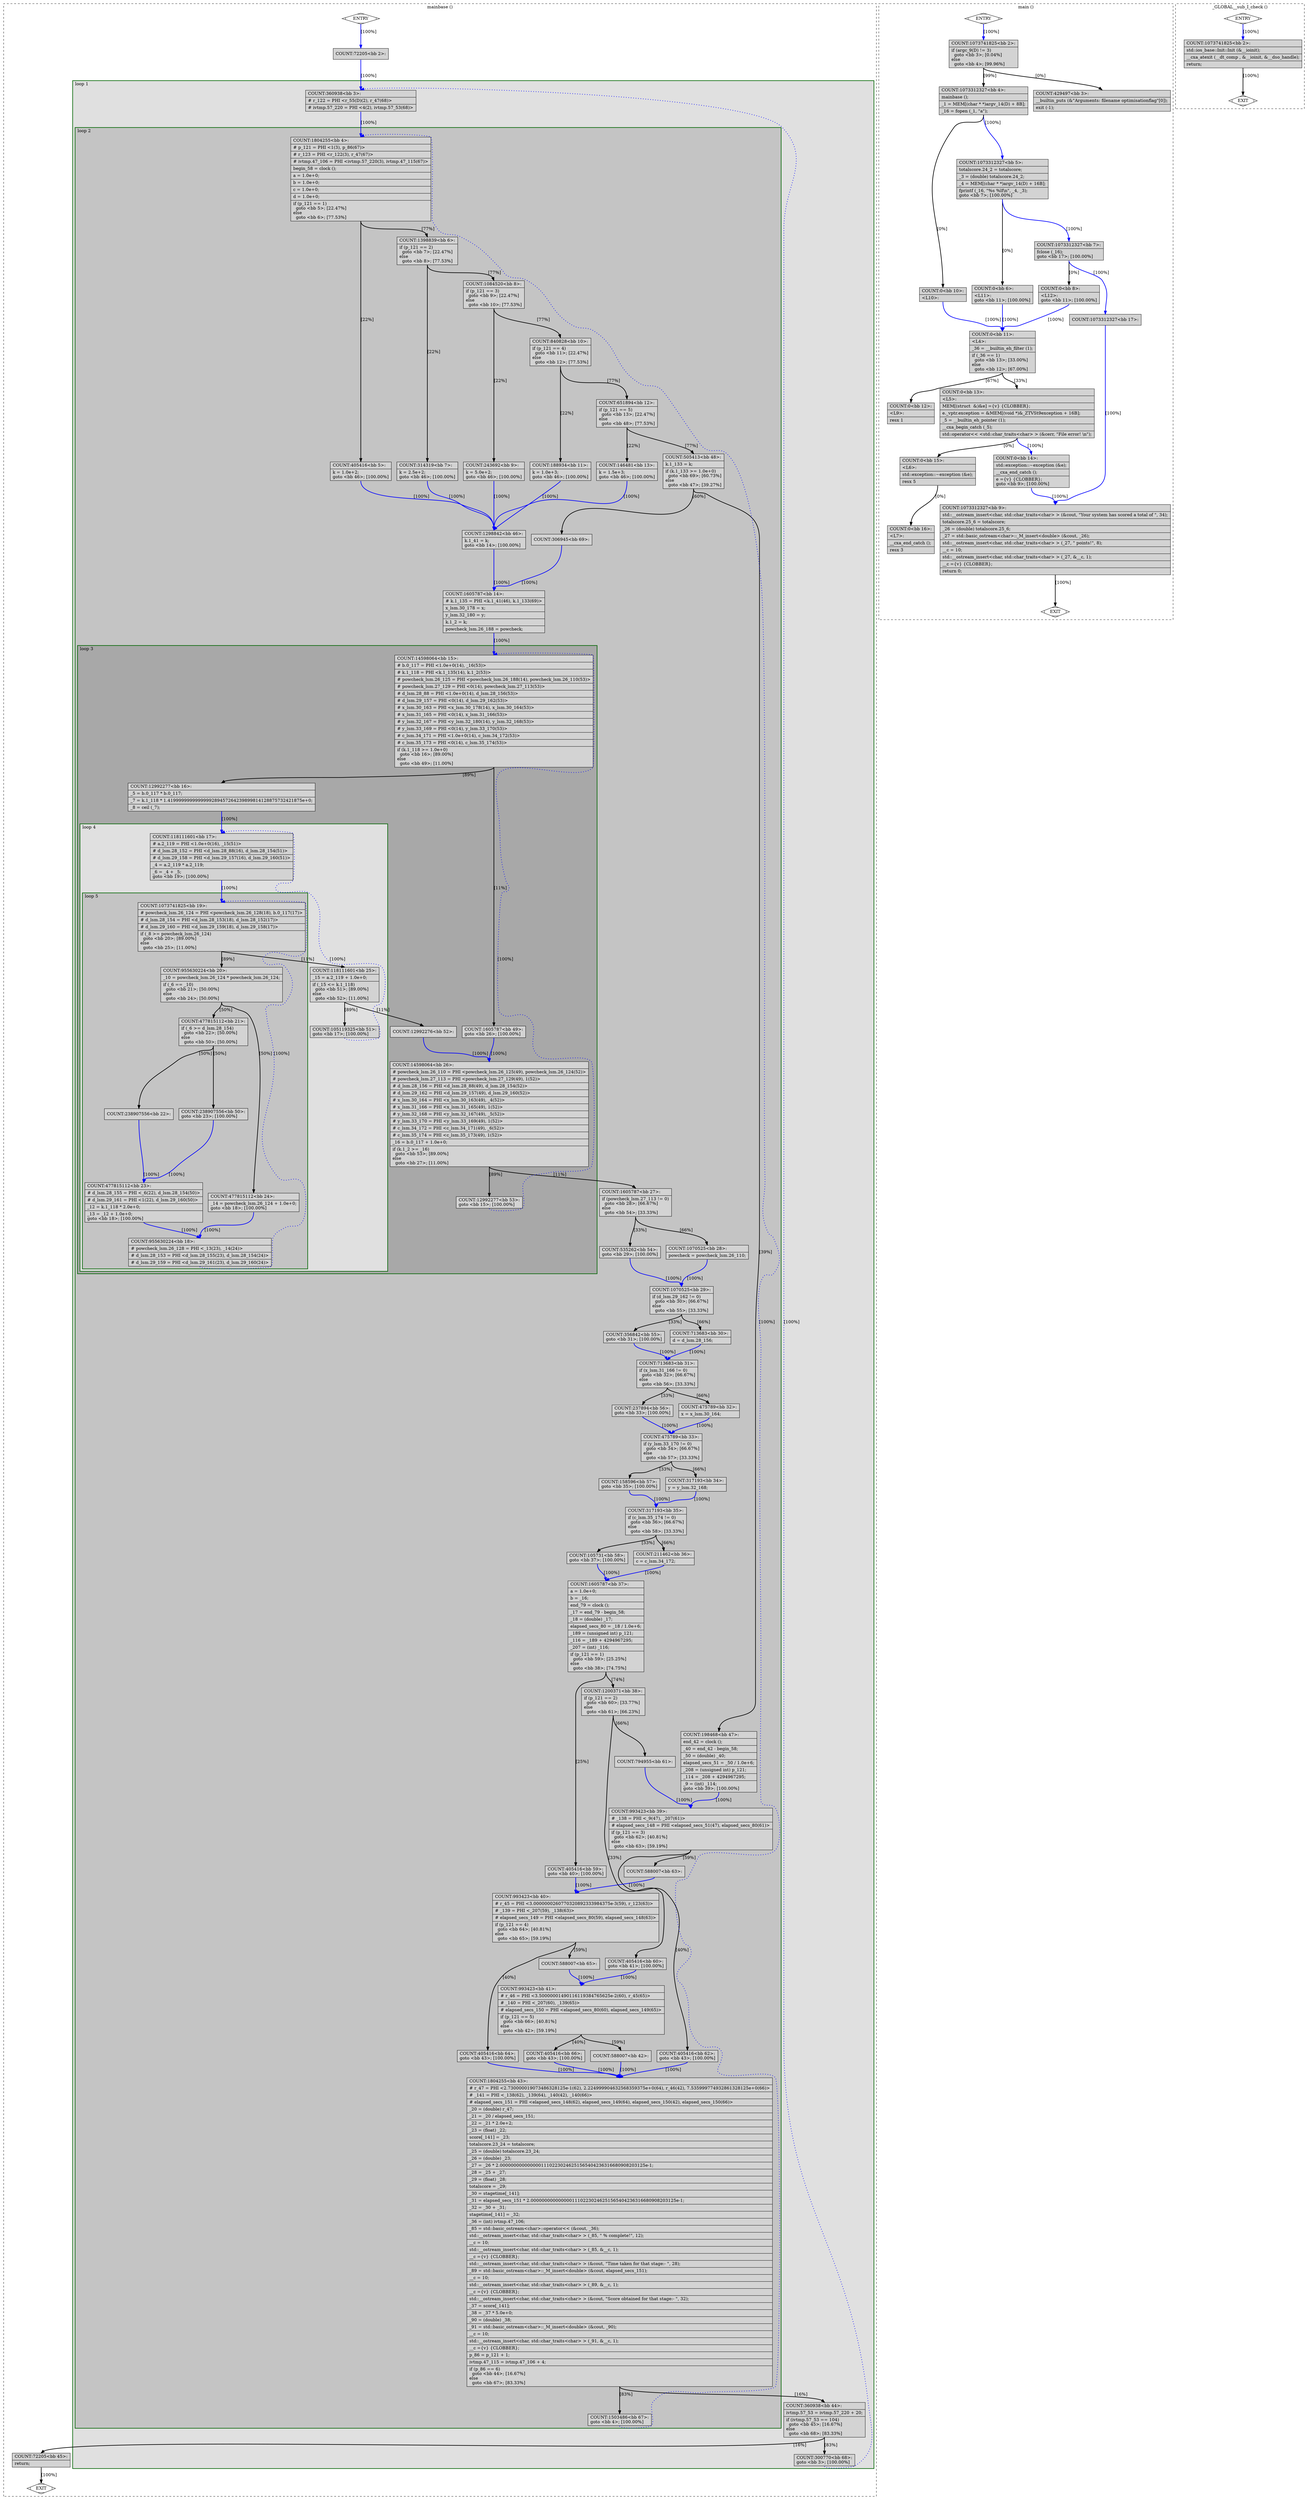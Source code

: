 digraph "benchmark.cpp.196t.crited1" {
overlap=false;
subgraph "cluster_mainbase" {
	style="dashed";
	color="black";
	label="mainbase ()";
	subgraph cluster_1888_1 {
	style="filled";
	color="darkgreen";
	fillcolor="grey88";
	label="loop 1";
	labeljust=l;
	penwidth=2;
	subgraph cluster_1888_2 {
	style="filled";
	color="darkgreen";
	fillcolor="grey77";
	label="loop 2";
	labeljust=l;
	penwidth=2;
	subgraph cluster_1888_3 {
	style="filled";
	color="darkgreen";
	fillcolor="grey66";
	label="loop 3";
	labeljust=l;
	penwidth=2;
	subgraph cluster_1888_4 {
	style="filled";
	color="darkgreen";
	fillcolor="grey88";
	label="loop 4";
	labeljust=l;
	penwidth=2;
	subgraph cluster_1888_5 {
	style="filled";
	color="darkgreen";
	fillcolor="grey77";
	label="loop 5";
	labeljust=l;
	penwidth=2;
	fn_1888_basic_block_19 [shape=record,style=filled,fillcolor=lightgrey,label="{COUNT:1073741825\<bb\ 19\>:\l\
|#\ powcheck_lsm.26_124\ =\ PHI\ \<powcheck_lsm.26_128(18),\ b.0_117(17)\>\l\
|#\ d_lsm.28_154\ =\ PHI\ \<d_lsm.28_153(18),\ d_lsm.28_152(17)\>\l\
|#\ d_lsm.29_160\ =\ PHI\ \<d_lsm.29_159(18),\ d_lsm.29_158(17)\>\l\
|if\ (_8\ \>=\ powcheck_lsm.26_124)\l\
\ \ goto\ \<bb\ 20\>;\ [89.00%]\l\
else\l\
\ \ goto\ \<bb\ 25\>;\ [11.00%]\l\
}"];

	fn_1888_basic_block_20 [shape=record,style=filled,fillcolor=lightgrey,label="{COUNT:955630224\<bb\ 20\>:\l\
|_10\ =\ powcheck_lsm.26_124\ *\ powcheck_lsm.26_124;\l\
|if\ (_6\ ==\ _10)\l\
\ \ goto\ \<bb\ 21\>;\ [50.00%]\l\
else\l\
\ \ goto\ \<bb\ 24\>;\ [50.00%]\l\
}"];

	fn_1888_basic_block_21 [shape=record,style=filled,fillcolor=lightgrey,label="{COUNT:477815112\<bb\ 21\>:\l\
|if\ (_6\ \>=\ d_lsm.28_154)\l\
\ \ goto\ \<bb\ 22\>;\ [50.00%]\l\
else\l\
\ \ goto\ \<bb\ 50\>;\ [50.00%]\l\
}"];

	fn_1888_basic_block_24 [shape=record,style=filled,fillcolor=lightgrey,label="{COUNT:477815112\<bb\ 24\>:\l\
|_14\ =\ powcheck_lsm.26_124\ +\ 1.0e+0;\l\
goto\ \<bb\ 18\>;\ [100.00%]\l\
}"];

	fn_1888_basic_block_22 [shape=record,style=filled,fillcolor=lightgrey,label="{COUNT:238907556\<bb\ 22\>:\l\
}"];

	fn_1888_basic_block_50 [shape=record,style=filled,fillcolor=lightgrey,label="{COUNT:238907556\<bb\ 50\>:\l\
goto\ \<bb\ 23\>;\ [100.00%]\l\
}"];

	fn_1888_basic_block_18 [shape=record,style=filled,fillcolor=lightgrey,label="{COUNT:955630224\<bb\ 18\>:\l\
|#\ powcheck_lsm.26_128\ =\ PHI\ \<_13(23),\ _14(24)\>\l\
|#\ d_lsm.28_153\ =\ PHI\ \<d_lsm.28_155(23),\ d_lsm.28_154(24)\>\l\
|#\ d_lsm.29_159\ =\ PHI\ \<d_lsm.29_161(23),\ d_lsm.29_160(24)\>\l\
}"];

	fn_1888_basic_block_23 [shape=record,style=filled,fillcolor=lightgrey,label="{COUNT:477815112\<bb\ 23\>:\l\
|#\ d_lsm.28_155\ =\ PHI\ \<_6(22),\ d_lsm.28_154(50)\>\l\
|#\ d_lsm.29_161\ =\ PHI\ \<1(22),\ d_lsm.29_160(50)\>\l\
|_12\ =\ k.1_118\ *\ 2.0e+0;\l\
|_13\ =\ _12\ +\ 1.0e+0;\l\
goto\ \<bb\ 18\>;\ [100.00%]\l\
}"];

	}
	fn_1888_basic_block_17 [shape=record,style=filled,fillcolor=lightgrey,label="{COUNT:118111601\<bb\ 17\>:\l\
|#\ a.2_119\ =\ PHI\ \<1.0e+0(16),\ _15(51)\>\l\
|#\ d_lsm.28_152\ =\ PHI\ \<d_lsm.28_88(16),\ d_lsm.28_154(51)\>\l\
|#\ d_lsm.29_158\ =\ PHI\ \<d_lsm.29_157(16),\ d_lsm.29_160(51)\>\l\
|_4\ =\ a.2_119\ *\ a.2_119;\l\
|_6\ =\ _4\ +\ _5;\l\
goto\ \<bb\ 19\>;\ [100.00%]\l\
}"];

	fn_1888_basic_block_25 [shape=record,style=filled,fillcolor=lightgrey,label="{COUNT:118111601\<bb\ 25\>:\l\
|_15\ =\ a.2_119\ +\ 1.0e+0;\l\
|if\ (_15\ \<=\ k.1_118)\l\
\ \ goto\ \<bb\ 51\>;\ [89.00%]\l\
else\l\
\ \ goto\ \<bb\ 52\>;\ [11.00%]\l\
}"];

	fn_1888_basic_block_51 [shape=record,style=filled,fillcolor=lightgrey,label="{COUNT:105119325\<bb\ 51\>:\l\
goto\ \<bb\ 17\>;\ [100.00%]\l\
}"];

	}
	fn_1888_basic_block_15 [shape=record,style=filled,fillcolor=lightgrey,label="{COUNT:14598064\<bb\ 15\>:\l\
|#\ b.0_117\ =\ PHI\ \<1.0e+0(14),\ _16(53)\>\l\
|#\ k.1_118\ =\ PHI\ \<k.1_135(14),\ k.1_2(53)\>\l\
|#\ powcheck_lsm.26_125\ =\ PHI\ \<powcheck_lsm.26_188(14),\ powcheck_lsm.26_110(53)\>\l\
|#\ powcheck_lsm.27_129\ =\ PHI\ \<0(14),\ powcheck_lsm.27_113(53)\>\l\
|#\ d_lsm.28_88\ =\ PHI\ \<1.0e+0(14),\ d_lsm.28_156(53)\>\l\
|#\ d_lsm.29_157\ =\ PHI\ \<0(14),\ d_lsm.29_162(53)\>\l\
|#\ x_lsm.30_163\ =\ PHI\ \<x_lsm.30_178(14),\ x_lsm.30_164(53)\>\l\
|#\ x_lsm.31_165\ =\ PHI\ \<0(14),\ x_lsm.31_166(53)\>\l\
|#\ y_lsm.32_167\ =\ PHI\ \<y_lsm.32_180(14),\ y_lsm.32_168(53)\>\l\
|#\ y_lsm.33_169\ =\ PHI\ \<0(14),\ y_lsm.33_170(53)\>\l\
|#\ c_lsm.34_171\ =\ PHI\ \<1.0e+0(14),\ c_lsm.34_172(53)\>\l\
|#\ c_lsm.35_173\ =\ PHI\ \<0(14),\ c_lsm.35_174(53)\>\l\
|if\ (k.1_118\ \>=\ 1.0e+0)\l\
\ \ goto\ \<bb\ 16\>;\ [89.00%]\l\
else\l\
\ \ goto\ \<bb\ 49\>;\ [11.00%]\l\
}"];

	fn_1888_basic_block_16 [shape=record,style=filled,fillcolor=lightgrey,label="{COUNT:12992277\<bb\ 16\>:\l\
|_5\ =\ b.0_117\ *\ b.0_117;\l\
|_7\ =\ k.1_118\ *\ 1.4199999999999999289457264239899814128875732421875e+0;\l\
|_8\ =\ ceil\ (_7);\l\
}"];

	fn_1888_basic_block_49 [shape=record,style=filled,fillcolor=lightgrey,label="{COUNT:1605787\<bb\ 49\>:\l\
goto\ \<bb\ 26\>;\ [100.00%]\l\
}"];

	fn_1888_basic_block_26 [shape=record,style=filled,fillcolor=lightgrey,label="{COUNT:14598064\<bb\ 26\>:\l\
|#\ powcheck_lsm.26_110\ =\ PHI\ \<powcheck_lsm.26_125(49),\ powcheck_lsm.26_124(52)\>\l\
|#\ powcheck_lsm.27_113\ =\ PHI\ \<powcheck_lsm.27_129(49),\ 1(52)\>\l\
|#\ d_lsm.28_156\ =\ PHI\ \<d_lsm.28_88(49),\ d_lsm.28_154(52)\>\l\
|#\ d_lsm.29_162\ =\ PHI\ \<d_lsm.29_157(49),\ d_lsm.29_160(52)\>\l\
|#\ x_lsm.30_164\ =\ PHI\ \<x_lsm.30_163(49),\ _4(52)\>\l\
|#\ x_lsm.31_166\ =\ PHI\ \<x_lsm.31_165(49),\ 1(52)\>\l\
|#\ y_lsm.32_168\ =\ PHI\ \<y_lsm.32_167(49),\ _5(52)\>\l\
|#\ y_lsm.33_170\ =\ PHI\ \<y_lsm.33_169(49),\ 1(52)\>\l\
|#\ c_lsm.34_172\ =\ PHI\ \<c_lsm.34_171(49),\ _6(52)\>\l\
|#\ c_lsm.35_174\ =\ PHI\ \<c_lsm.35_173(49),\ 1(52)\>\l\
|_16\ =\ b.0_117\ +\ 1.0e+0;\l\
|if\ (k.1_2\ \>=\ _16)\l\
\ \ goto\ \<bb\ 53\>;\ [89.00%]\l\
else\l\
\ \ goto\ \<bb\ 27\>;\ [11.00%]\l\
}"];

	fn_1888_basic_block_53 [shape=record,style=filled,fillcolor=lightgrey,label="{COUNT:12992277\<bb\ 53\>:\l\
goto\ \<bb\ 15\>;\ [100.00%]\l\
}"];

	fn_1888_basic_block_52 [shape=record,style=filled,fillcolor=lightgrey,label="{COUNT:12992276\<bb\ 52\>:\l\
}"];

	}
	fn_1888_basic_block_4 [shape=record,style=filled,fillcolor=lightgrey,label="{COUNT:1804255\<bb\ 4\>:\l\
|#\ p_121\ =\ PHI\ \<1(3),\ p_86(67)\>\l\
|#\ r_123\ =\ PHI\ \<r_122(3),\ r_47(67)\>\l\
|#\ ivtmp.47_106\ =\ PHI\ \<ivtmp.57_220(3),\ ivtmp.47_115(67)\>\l\
|begin_58\ =\ clock\ ();\l\
|a\ =\ 1.0e+0;\l\
|b\ =\ 1.0e+0;\l\
|c\ =\ 1.0e+0;\l\
|d\ =\ 1.0e+0;\l\
|if\ (p_121\ ==\ 1)\l\
\ \ goto\ \<bb\ 5\>;\ [22.47%]\l\
else\l\
\ \ goto\ \<bb\ 6\>;\ [77.53%]\l\
}"];

	fn_1888_basic_block_5 [shape=record,style=filled,fillcolor=lightgrey,label="{COUNT:405416\<bb\ 5\>:\l\
|k\ =\ 1.0e+2;\l\
goto\ \<bb\ 46\>;\ [100.00%]\l\
}"];

	fn_1888_basic_block_6 [shape=record,style=filled,fillcolor=lightgrey,label="{COUNT:1398839\<bb\ 6\>:\l\
|if\ (p_121\ ==\ 2)\l\
\ \ goto\ \<bb\ 7\>;\ [22.47%]\l\
else\l\
\ \ goto\ \<bb\ 8\>;\ [77.53%]\l\
}"];

	fn_1888_basic_block_46 [shape=record,style=filled,fillcolor=lightgrey,label="{COUNT:1298842\<bb\ 46\>:\l\
|k.1_41\ =\ k;\l\
goto\ \<bb\ 14\>;\ [100.00%]\l\
}"];

	fn_1888_basic_block_7 [shape=record,style=filled,fillcolor=lightgrey,label="{COUNT:314319\<bb\ 7\>:\l\
|k\ =\ 2.5e+2;\l\
goto\ \<bb\ 46\>;\ [100.00%]\l\
}"];

	fn_1888_basic_block_8 [shape=record,style=filled,fillcolor=lightgrey,label="{COUNT:1084520\<bb\ 8\>:\l\
|if\ (p_121\ ==\ 3)\l\
\ \ goto\ \<bb\ 9\>;\ [22.47%]\l\
else\l\
\ \ goto\ \<bb\ 10\>;\ [77.53%]\l\
}"];

	fn_1888_basic_block_14 [shape=record,style=filled,fillcolor=lightgrey,label="{COUNT:1605787\<bb\ 14\>:\l\
|#\ k.1_135\ =\ PHI\ \<k.1_41(46),\ k.1_133(69)\>\l\
|x_lsm.30_178\ =\ x;\l\
|y_lsm.32_180\ =\ y;\l\
|k.1_2\ =\ k;\l\
|powcheck_lsm.26_188\ =\ powcheck;\l\
}"];

	fn_1888_basic_block_9 [shape=record,style=filled,fillcolor=lightgrey,label="{COUNT:243692\<bb\ 9\>:\l\
|k\ =\ 5.0e+2;\l\
goto\ \<bb\ 46\>;\ [100.00%]\l\
}"];

	fn_1888_basic_block_10 [shape=record,style=filled,fillcolor=lightgrey,label="{COUNT:840828\<bb\ 10\>:\l\
|if\ (p_121\ ==\ 4)\l\
\ \ goto\ \<bb\ 11\>;\ [22.47%]\l\
else\l\
\ \ goto\ \<bb\ 12\>;\ [77.53%]\l\
}"];

	fn_1888_basic_block_11 [shape=record,style=filled,fillcolor=lightgrey,label="{COUNT:188934\<bb\ 11\>:\l\
|k\ =\ 1.0e+3;\l\
goto\ \<bb\ 46\>;\ [100.00%]\l\
}"];

	fn_1888_basic_block_12 [shape=record,style=filled,fillcolor=lightgrey,label="{COUNT:651894\<bb\ 12\>:\l\
|if\ (p_121\ ==\ 5)\l\
\ \ goto\ \<bb\ 13\>;\ [22.47%]\l\
else\l\
\ \ goto\ \<bb\ 48\>;\ [77.53%]\l\
}"];

	fn_1888_basic_block_13 [shape=record,style=filled,fillcolor=lightgrey,label="{COUNT:146481\<bb\ 13\>:\l\
|k\ =\ 1.5e+3;\l\
goto\ \<bb\ 46\>;\ [100.00%]\l\
}"];

	fn_1888_basic_block_48 [shape=record,style=filled,fillcolor=lightgrey,label="{COUNT:505413\<bb\ 48\>:\l\
|k.1_133\ =\ k;\l\
|if\ (k.1_133\ \>=\ 1.0e+0)\l\
\ \ goto\ \<bb\ 69\>;\ [60.73%]\l\
else\l\
\ \ goto\ \<bb\ 47\>;\ [39.27%]\l\
}"];

	fn_1888_basic_block_69 [shape=record,style=filled,fillcolor=lightgrey,label="{COUNT:306945\<bb\ 69\>:\l\
}"];

	fn_1888_basic_block_47 [shape=record,style=filled,fillcolor=lightgrey,label="{COUNT:198468\<bb\ 47\>:\l\
|end_42\ =\ clock\ ();\l\
|_40\ =\ end_42\ -\ begin_58;\l\
|_50\ =\ (double)\ _40;\l\
|elapsed_secs_51\ =\ _50\ /\ 1.0e+6;\l\
|_208\ =\ (unsigned\ int)\ p_121;\l\
|_114\ =\ _208\ +\ 4294967295;\l\
|_9\ =\ (int)\ _114;\l\
goto\ \<bb\ 39\>;\ [100.00%]\l\
}"];

	fn_1888_basic_block_27 [shape=record,style=filled,fillcolor=lightgrey,label="{COUNT:1605787\<bb\ 27\>:\l\
|if\ (powcheck_lsm.27_113\ !=\ 0)\l\
\ \ goto\ \<bb\ 28\>;\ [66.67%]\l\
else\l\
\ \ goto\ \<bb\ 54\>;\ [33.33%]\l\
}"];

	fn_1888_basic_block_39 [shape=record,style=filled,fillcolor=lightgrey,label="{COUNT:993423\<bb\ 39\>:\l\
|#\ _138\ =\ PHI\ \<_9(47),\ _207(61)\>\l\
|#\ elapsed_secs_148\ =\ PHI\ \<elapsed_secs_51(47),\ elapsed_secs_80(61)\>\l\
|if\ (p_121\ ==\ 3)\l\
\ \ goto\ \<bb\ 62\>;\ [40.81%]\l\
else\l\
\ \ goto\ \<bb\ 63\>;\ [59.19%]\l\
}"];

	fn_1888_basic_block_54 [shape=record,style=filled,fillcolor=lightgrey,label="{COUNT:535262\<bb\ 54\>:\l\
goto\ \<bb\ 29\>;\ [100.00%]\l\
}"];

	fn_1888_basic_block_28 [shape=record,style=filled,fillcolor=lightgrey,label="{COUNT:1070525\<bb\ 28\>:\l\
|powcheck\ =\ powcheck_lsm.26_110;\l\
}"];

	fn_1888_basic_block_62 [shape=record,style=filled,fillcolor=lightgrey,label="{COUNT:405416\<bb\ 62\>:\l\
goto\ \<bb\ 43\>;\ [100.00%]\l\
}"];

	fn_1888_basic_block_63 [shape=record,style=filled,fillcolor=lightgrey,label="{COUNT:588007\<bb\ 63\>:\l\
}"];

	fn_1888_basic_block_29 [shape=record,style=filled,fillcolor=lightgrey,label="{COUNT:1070525\<bb\ 29\>:\l\
|if\ (d_lsm.29_162\ !=\ 0)\l\
\ \ goto\ \<bb\ 30\>;\ [66.67%]\l\
else\l\
\ \ goto\ \<bb\ 55\>;\ [33.33%]\l\
}"];

	fn_1888_basic_block_43 [shape=record,style=filled,fillcolor=lightgrey,label="{COUNT:1804255\<bb\ 43\>:\l\
|#\ r_47\ =\ PHI\ \<2.730000019073486328125e-1(62),\ 2.224999904632568359375e+0(64),\ r_46(42),\ 7.535999774932861328125e+0(66)\>\l\
|#\ _141\ =\ PHI\ \<_138(62),\ _139(64),\ _140(42),\ _140(66)\>\l\
|#\ elapsed_secs_151\ =\ PHI\ \<elapsed_secs_148(62),\ elapsed_secs_149(64),\ elapsed_secs_150(42),\ elapsed_secs_150(66)\>\l\
|_20\ =\ (double)\ r_47;\l\
|_21\ =\ _20\ /\ elapsed_secs_151;\l\
|_22\ =\ _21\ *\ 2.0e+2;\l\
|_23\ =\ (float)\ _22;\l\
|score[_141]\ =\ _23;\l\
|totalscore.23_24\ =\ totalscore;\l\
|_25\ =\ (double)\ totalscore.23_24;\l\
|_26\ =\ (double)\ _23;\l\
|_27\ =\ _26\ *\ 2.00000000000000011102230246251565404236316680908203125e-1;\l\
|_28\ =\ _25\ +\ _27;\l\
|_29\ =\ (float)\ _28;\l\
|totalscore\ =\ _29;\l\
|_30\ =\ stagetime[_141];\l\
|_31\ =\ elapsed_secs_151\ *\ 2.00000000000000011102230246251565404236316680908203125e-1;\l\
|_32\ =\ _30\ +\ _31;\l\
|stagetime[_141]\ =\ _32;\l\
|_36\ =\ (int)\ ivtmp.47_106;\l\
|_85\ =\ std::basic_ostream\<char\>::operator\<\<\ (&cout,\ _36);\l\
|std::__ostream_insert\<char,\ std::char_traits\<char\>\ \>\ (_85,\ \"\ %\ complete!\",\ 12);\l\
|__c\ =\ 10;\l\
|std::__ostream_insert\<char,\ std::char_traits\<char\>\ \>\ (_85,\ &__c,\ 1);\l\
|__c\ =\{v\}\ \{CLOBBER\};\l\
|std::__ostream_insert\<char,\ std::char_traits\<char\>\ \>\ (&cout,\ \"Time\ taken\ for\ that\ stage:-\ \",\ 28);\l\
|_89\ =\ std::basic_ostream\<char\>::_M_insert\<double\>\ (&cout,\ elapsed_secs_151);\l\
|__c\ =\ 10;\l\
|std::__ostream_insert\<char,\ std::char_traits\<char\>\ \>\ (_89,\ &__c,\ 1);\l\
|__c\ =\{v\}\ \{CLOBBER\};\l\
|std::__ostream_insert\<char,\ std::char_traits\<char\>\ \>\ (&cout,\ \"Score\ obtained\ for\ that\ stage:-\ \",\ 32);\l\
|_37\ =\ score[_141];\l\
|_38\ =\ _37\ *\ 5.0e+0;\l\
|_90\ =\ (double)\ _38;\l\
|_91\ =\ std::basic_ostream\<char\>::_M_insert\<double\>\ (&cout,\ _90);\l\
|__c\ =\ 10;\l\
|std::__ostream_insert\<char,\ std::char_traits\<char\>\ \>\ (_91,\ &__c,\ 1);\l\
|__c\ =\{v\}\ \{CLOBBER\};\l\
|p_86\ =\ p_121\ +\ 1;\l\
|ivtmp.47_115\ =\ ivtmp.47_106\ +\ 4;\l\
|if\ (p_86\ ==\ 6)\l\
\ \ goto\ \<bb\ 44\>;\ [16.67%]\l\
else\l\
\ \ goto\ \<bb\ 67\>;\ [83.33%]\l\
}"];

	fn_1888_basic_block_40 [shape=record,style=filled,fillcolor=lightgrey,label="{COUNT:993423\<bb\ 40\>:\l\
|#\ r_45\ =\ PHI\ \<3.0000000260770320892333984375e-3(59),\ r_123(63)\>\l\
|#\ _139\ =\ PHI\ \<_207(59),\ _138(63)\>\l\
|#\ elapsed_secs_149\ =\ PHI\ \<elapsed_secs_80(59),\ elapsed_secs_148(63)\>\l\
|if\ (p_121\ ==\ 4)\l\
\ \ goto\ \<bb\ 64\>;\ [40.81%]\l\
else\l\
\ \ goto\ \<bb\ 65\>;\ [59.19%]\l\
}"];

	fn_1888_basic_block_55 [shape=record,style=filled,fillcolor=lightgrey,label="{COUNT:356842\<bb\ 55\>:\l\
goto\ \<bb\ 31\>;\ [100.00%]\l\
}"];

	fn_1888_basic_block_30 [shape=record,style=filled,fillcolor=lightgrey,label="{COUNT:713683\<bb\ 30\>:\l\
|d\ =\ d_lsm.28_156;\l\
}"];

	fn_1888_basic_block_67 [shape=record,style=filled,fillcolor=lightgrey,label="{COUNT:1503486\<bb\ 67\>:\l\
goto\ \<bb\ 4\>;\ [100.00%]\l\
}"];

	fn_1888_basic_block_64 [shape=record,style=filled,fillcolor=lightgrey,label="{COUNT:405416\<bb\ 64\>:\l\
goto\ \<bb\ 43\>;\ [100.00%]\l\
}"];

	fn_1888_basic_block_65 [shape=record,style=filled,fillcolor=lightgrey,label="{COUNT:588007\<bb\ 65\>:\l\
}"];

	fn_1888_basic_block_31 [shape=record,style=filled,fillcolor=lightgrey,label="{COUNT:713683\<bb\ 31\>:\l\
|if\ (x_lsm.31_166\ !=\ 0)\l\
\ \ goto\ \<bb\ 32\>;\ [66.67%]\l\
else\l\
\ \ goto\ \<bb\ 56\>;\ [33.33%]\l\
}"];

	fn_1888_basic_block_41 [shape=record,style=filled,fillcolor=lightgrey,label="{COUNT:993423\<bb\ 41\>:\l\
|#\ r_46\ =\ PHI\ \<3.50000001490116119384765625e-2(60),\ r_45(65)\>\l\
|#\ _140\ =\ PHI\ \<_207(60),\ _139(65)\>\l\
|#\ elapsed_secs_150\ =\ PHI\ \<elapsed_secs_80(60),\ elapsed_secs_149(65)\>\l\
|if\ (p_121\ ==\ 5)\l\
\ \ goto\ \<bb\ 66\>;\ [40.81%]\l\
else\l\
\ \ goto\ \<bb\ 42\>;\ [59.19%]\l\
}"];

	fn_1888_basic_block_56 [shape=record,style=filled,fillcolor=lightgrey,label="{COUNT:237894\<bb\ 56\>:\l\
goto\ \<bb\ 33\>;\ [100.00%]\l\
}"];

	fn_1888_basic_block_32 [shape=record,style=filled,fillcolor=lightgrey,label="{COUNT:475789\<bb\ 32\>:\l\
|x\ =\ x_lsm.30_164;\l\
}"];

	fn_1888_basic_block_66 [shape=record,style=filled,fillcolor=lightgrey,label="{COUNT:405416\<bb\ 66\>:\l\
goto\ \<bb\ 43\>;\ [100.00%]\l\
}"];

	fn_1888_basic_block_42 [shape=record,style=filled,fillcolor=lightgrey,label="{COUNT:588007\<bb\ 42\>:\l\
}"];

	fn_1888_basic_block_33 [shape=record,style=filled,fillcolor=lightgrey,label="{COUNT:475789\<bb\ 33\>:\l\
|if\ (y_lsm.33_170\ !=\ 0)\l\
\ \ goto\ \<bb\ 34\>;\ [66.67%]\l\
else\l\
\ \ goto\ \<bb\ 57\>;\ [33.33%]\l\
}"];

	fn_1888_basic_block_57 [shape=record,style=filled,fillcolor=lightgrey,label="{COUNT:158596\<bb\ 57\>:\l\
goto\ \<bb\ 35\>;\ [100.00%]\l\
}"];

	fn_1888_basic_block_34 [shape=record,style=filled,fillcolor=lightgrey,label="{COUNT:317193\<bb\ 34\>:\l\
|y\ =\ y_lsm.32_168;\l\
}"];

	fn_1888_basic_block_35 [shape=record,style=filled,fillcolor=lightgrey,label="{COUNT:317193\<bb\ 35\>:\l\
|if\ (c_lsm.35_174\ !=\ 0)\l\
\ \ goto\ \<bb\ 36\>;\ [66.67%]\l\
else\l\
\ \ goto\ \<bb\ 58\>;\ [33.33%]\l\
}"];

	fn_1888_basic_block_58 [shape=record,style=filled,fillcolor=lightgrey,label="{COUNT:105731\<bb\ 58\>:\l\
goto\ \<bb\ 37\>;\ [100.00%]\l\
}"];

	fn_1888_basic_block_36 [shape=record,style=filled,fillcolor=lightgrey,label="{COUNT:211462\<bb\ 36\>:\l\
|c\ =\ c_lsm.34_172;\l\
}"];

	fn_1888_basic_block_37 [shape=record,style=filled,fillcolor=lightgrey,label="{COUNT:1605787\<bb\ 37\>:\l\
|a\ =\ 1.0e+0;\l\
|b\ =\ _16;\l\
|end_79\ =\ clock\ ();\l\
|_17\ =\ end_79\ -\ begin_58;\l\
|_18\ =\ (double)\ _17;\l\
|elapsed_secs_80\ =\ _18\ /\ 1.0e+6;\l\
|_189\ =\ (unsigned\ int)\ p_121;\l\
|_116\ =\ _189\ +\ 4294967295;\l\
|_207\ =\ (int)\ _116;\l\
|if\ (p_121\ ==\ 1)\l\
\ \ goto\ \<bb\ 59\>;\ [25.25%]\l\
else\l\
\ \ goto\ \<bb\ 38\>;\ [74.75%]\l\
}"];

	fn_1888_basic_block_59 [shape=record,style=filled,fillcolor=lightgrey,label="{COUNT:405416\<bb\ 59\>:\l\
goto\ \<bb\ 40\>;\ [100.00%]\l\
}"];

	fn_1888_basic_block_38 [shape=record,style=filled,fillcolor=lightgrey,label="{COUNT:1200371\<bb\ 38\>:\l\
|if\ (p_121\ ==\ 2)\l\
\ \ goto\ \<bb\ 60\>;\ [33.77%]\l\
else\l\
\ \ goto\ \<bb\ 61\>;\ [66.23%]\l\
}"];

	fn_1888_basic_block_60 [shape=record,style=filled,fillcolor=lightgrey,label="{COUNT:405416\<bb\ 60\>:\l\
goto\ \<bb\ 41\>;\ [100.00%]\l\
}"];

	fn_1888_basic_block_61 [shape=record,style=filled,fillcolor=lightgrey,label="{COUNT:794955\<bb\ 61\>:\l\
}"];

	}
	fn_1888_basic_block_3 [shape=record,style=filled,fillcolor=lightgrey,label="{COUNT:360938\<bb\ 3\>:\l\
|#\ r_122\ =\ PHI\ \<r_55(D)(2),\ r_47(68)\>\l\
|#\ ivtmp.57_220\ =\ PHI\ \<4(2),\ ivtmp.57_53(68)\>\l\
}"];

	fn_1888_basic_block_44 [shape=record,style=filled,fillcolor=lightgrey,label="{COUNT:360938\<bb\ 44\>:\l\
|ivtmp.57_53\ =\ ivtmp.57_220\ +\ 20;\l\
|if\ (ivtmp.57_53\ ==\ 104)\l\
\ \ goto\ \<bb\ 45\>;\ [16.67%]\l\
else\l\
\ \ goto\ \<bb\ 68\>;\ [83.33%]\l\
}"];

	fn_1888_basic_block_68 [shape=record,style=filled,fillcolor=lightgrey,label="{COUNT:300770\<bb\ 68\>:\l\
goto\ \<bb\ 3\>;\ [100.00%]\l\
}"];

	}
	fn_1888_basic_block_0 [shape=Mdiamond,style=filled,fillcolor=white,label="ENTRY"];

	fn_1888_basic_block_1 [shape=Mdiamond,style=filled,fillcolor=white,label="EXIT"];

	fn_1888_basic_block_2 [shape=record,style=filled,fillcolor=lightgrey,label="{COUNT:72205\<bb\ 2\>:\l\
}"];

	fn_1888_basic_block_45 [shape=record,style=filled,fillcolor=lightgrey,label="{COUNT:72205\<bb\ 45\>:\l\
|return;\l\
}"];

	fn_1888_basic_block_0:s -> fn_1888_basic_block_2:n [style="solid,bold",color=blue,weight=100,constraint=true,label="[100%]"];
	fn_1888_basic_block_2:s -> fn_1888_basic_block_3:n [style="solid,bold",color=blue,weight=100,constraint=true,label="[100%]"];
	fn_1888_basic_block_3:s -> fn_1888_basic_block_4:n [style="solid,bold",color=blue,weight=100,constraint=true,label="[100%]"];
	fn_1888_basic_block_4:s -> fn_1888_basic_block_5:n [style="solid,bold",color=black,weight=10,constraint=true,label="[22%]"];
	fn_1888_basic_block_4:s -> fn_1888_basic_block_6:n [style="solid,bold",color=black,weight=10,constraint=true,label="[77%]"];
	fn_1888_basic_block_5:s -> fn_1888_basic_block_46:n [style="solid,bold",color=blue,weight=100,constraint=true,label="[100%]"];
	fn_1888_basic_block_6:s -> fn_1888_basic_block_7:n [style="solid,bold",color=black,weight=10,constraint=true,label="[22%]"];
	fn_1888_basic_block_6:s -> fn_1888_basic_block_8:n [style="solid,bold",color=black,weight=10,constraint=true,label="[77%]"];
	fn_1888_basic_block_7:s -> fn_1888_basic_block_46:n [style="solid,bold",color=blue,weight=100,constraint=true,label="[100%]"];
	fn_1888_basic_block_8:s -> fn_1888_basic_block_9:n [style="solid,bold",color=black,weight=10,constraint=true,label="[22%]"];
	fn_1888_basic_block_8:s -> fn_1888_basic_block_10:n [style="solid,bold",color=black,weight=10,constraint=true,label="[77%]"];
	fn_1888_basic_block_9:s -> fn_1888_basic_block_46:n [style="solid,bold",color=blue,weight=100,constraint=true,label="[100%]"];
	fn_1888_basic_block_10:s -> fn_1888_basic_block_11:n [style="solid,bold",color=black,weight=10,constraint=true,label="[22%]"];
	fn_1888_basic_block_10:s -> fn_1888_basic_block_12:n [style="solid,bold",color=black,weight=10,constraint=true,label="[77%]"];
	fn_1888_basic_block_11:s -> fn_1888_basic_block_46:n [style="solid,bold",color=blue,weight=100,constraint=true,label="[100%]"];
	fn_1888_basic_block_12:s -> fn_1888_basic_block_13:n [style="solid,bold",color=black,weight=10,constraint=true,label="[22%]"];
	fn_1888_basic_block_12:s -> fn_1888_basic_block_48:n [style="solid,bold",color=black,weight=10,constraint=true,label="[77%]"];
	fn_1888_basic_block_13:s -> fn_1888_basic_block_46:n [style="solid,bold",color=blue,weight=100,constraint=true,label="[100%]"];
	fn_1888_basic_block_69:s -> fn_1888_basic_block_14:n [style="solid,bold",color=blue,weight=100,constraint=true,label="[100%]"];
	fn_1888_basic_block_14:s -> fn_1888_basic_block_15:n [style="solid,bold",color=blue,weight=100,constraint=true,label="[100%]"];
	fn_1888_basic_block_15:s -> fn_1888_basic_block_16:n [style="solid,bold",color=black,weight=10,constraint=true,label="[89%]"];
	fn_1888_basic_block_15:s -> fn_1888_basic_block_49:n [style="solid,bold",color=black,weight=10,constraint=true,label="[11%]"];
	fn_1888_basic_block_49:s -> fn_1888_basic_block_26:n [style="solid,bold",color=blue,weight=100,constraint=true,label="[100%]"];
	fn_1888_basic_block_16:s -> fn_1888_basic_block_17:n [style="solid,bold",color=blue,weight=100,constraint=true,label="[100%]"];
	fn_1888_basic_block_17:s -> fn_1888_basic_block_19:n [style="solid,bold",color=blue,weight=100,constraint=true,label="[100%]"];
	fn_1888_basic_block_18:s -> fn_1888_basic_block_19:n [style="dotted,bold",color=blue,weight=10,constraint=false,label="[100%]"];
	fn_1888_basic_block_19:s -> fn_1888_basic_block_20:n [style="solid,bold",color=black,weight=10,constraint=true,label="[89%]"];
	fn_1888_basic_block_19:s -> fn_1888_basic_block_25:n [style="solid,bold",color=black,weight=10,constraint=true,label="[11%]"];
	fn_1888_basic_block_20:s -> fn_1888_basic_block_21:n [style="solid,bold",color=black,weight=10,constraint=true,label="[50%]"];
	fn_1888_basic_block_20:s -> fn_1888_basic_block_24:n [style="solid,bold",color=black,weight=10,constraint=true,label="[50%]"];
	fn_1888_basic_block_21:s -> fn_1888_basic_block_22:n [style="solid,bold",color=black,weight=10,constraint=true,label="[50%]"];
	fn_1888_basic_block_21:s -> fn_1888_basic_block_50:n [style="solid,bold",color=black,weight=10,constraint=true,label="[50%]"];
	fn_1888_basic_block_50:s -> fn_1888_basic_block_23:n [style="solid,bold",color=blue,weight=100,constraint=true,label="[100%]"];
	fn_1888_basic_block_22:s -> fn_1888_basic_block_23:n [style="solid,bold",color=blue,weight=100,constraint=true,label="[100%]"];
	fn_1888_basic_block_23:s -> fn_1888_basic_block_18:n [style="solid,bold",color=blue,weight=100,constraint=true,label="[100%]"];
	fn_1888_basic_block_24:s -> fn_1888_basic_block_18:n [style="solid,bold",color=blue,weight=100,constraint=true,label="[100%]"];
	fn_1888_basic_block_25:s -> fn_1888_basic_block_51:n [style="solid,bold",color=black,weight=10,constraint=true,label="[89%]"];
	fn_1888_basic_block_25:s -> fn_1888_basic_block_52:n [style="solid,bold",color=black,weight=10,constraint=true,label="[11%]"];
	fn_1888_basic_block_51:s -> fn_1888_basic_block_17:n [style="dotted,bold",color=blue,weight=10,constraint=false,label="[100%]"];
	fn_1888_basic_block_52:s -> fn_1888_basic_block_26:n [style="solid,bold",color=blue,weight=100,constraint=true,label="[100%]"];
	fn_1888_basic_block_26:s -> fn_1888_basic_block_53:n [style="solid,bold",color=black,weight=10,constraint=true,label="[89%]"];
	fn_1888_basic_block_26:s -> fn_1888_basic_block_27:n [style="solid,bold",color=black,weight=10,constraint=true,label="[11%]"];
	fn_1888_basic_block_53:s -> fn_1888_basic_block_15:n [style="dotted,bold",color=blue,weight=10,constraint=false,label="[100%]"];
	fn_1888_basic_block_27:s -> fn_1888_basic_block_54:n [style="solid,bold",color=black,weight=10,constraint=true,label="[33%]"];
	fn_1888_basic_block_27:s -> fn_1888_basic_block_28:n [style="solid,bold",color=black,weight=10,constraint=true,label="[66%]"];
	fn_1888_basic_block_54:s -> fn_1888_basic_block_29:n [style="solid,bold",color=blue,weight=100,constraint=true,label="[100%]"];
	fn_1888_basic_block_28:s -> fn_1888_basic_block_29:n [style="solid,bold",color=blue,weight=100,constraint=true,label="[100%]"];
	fn_1888_basic_block_29:s -> fn_1888_basic_block_55:n [style="solid,bold",color=black,weight=10,constraint=true,label="[33%]"];
	fn_1888_basic_block_29:s -> fn_1888_basic_block_30:n [style="solid,bold",color=black,weight=10,constraint=true,label="[66%]"];
	fn_1888_basic_block_55:s -> fn_1888_basic_block_31:n [style="solid,bold",color=blue,weight=100,constraint=true,label="[100%]"];
	fn_1888_basic_block_30:s -> fn_1888_basic_block_31:n [style="solid,bold",color=blue,weight=100,constraint=true,label="[100%]"];
	fn_1888_basic_block_31:s -> fn_1888_basic_block_56:n [style="solid,bold",color=black,weight=10,constraint=true,label="[33%]"];
	fn_1888_basic_block_31:s -> fn_1888_basic_block_32:n [style="solid,bold",color=black,weight=10,constraint=true,label="[66%]"];
	fn_1888_basic_block_56:s -> fn_1888_basic_block_33:n [style="solid,bold",color=blue,weight=100,constraint=true,label="[100%]"];
	fn_1888_basic_block_32:s -> fn_1888_basic_block_33:n [style="solid,bold",color=blue,weight=100,constraint=true,label="[100%]"];
	fn_1888_basic_block_33:s -> fn_1888_basic_block_57:n [style="solid,bold",color=black,weight=10,constraint=true,label="[33%]"];
	fn_1888_basic_block_33:s -> fn_1888_basic_block_34:n [style="solid,bold",color=black,weight=10,constraint=true,label="[66%]"];
	fn_1888_basic_block_57:s -> fn_1888_basic_block_35:n [style="solid,bold",color=blue,weight=100,constraint=true,label="[100%]"];
	fn_1888_basic_block_34:s -> fn_1888_basic_block_35:n [style="solid,bold",color=blue,weight=100,constraint=true,label="[100%]"];
	fn_1888_basic_block_35:s -> fn_1888_basic_block_58:n [style="solid,bold",color=black,weight=10,constraint=true,label="[33%]"];
	fn_1888_basic_block_35:s -> fn_1888_basic_block_36:n [style="solid,bold",color=black,weight=10,constraint=true,label="[66%]"];
	fn_1888_basic_block_58:s -> fn_1888_basic_block_37:n [style="solid,bold",color=blue,weight=100,constraint=true,label="[100%]"];
	fn_1888_basic_block_36:s -> fn_1888_basic_block_37:n [style="solid,bold",color=blue,weight=100,constraint=true,label="[100%]"];
	fn_1888_basic_block_37:s -> fn_1888_basic_block_59:n [style="solid,bold",color=black,weight=10,constraint=true,label="[25%]"];
	fn_1888_basic_block_37:s -> fn_1888_basic_block_38:n [style="solid,bold",color=black,weight=10,constraint=true,label="[74%]"];
	fn_1888_basic_block_59:s -> fn_1888_basic_block_40:n [style="solid,bold",color=blue,weight=100,constraint=true,label="[100%]"];
	fn_1888_basic_block_38:s -> fn_1888_basic_block_60:n [style="solid,bold",color=black,weight=10,constraint=true,label="[33%]"];
	fn_1888_basic_block_38:s -> fn_1888_basic_block_61:n [style="solid,bold",color=black,weight=10,constraint=true,label="[66%]"];
	fn_1888_basic_block_60:s -> fn_1888_basic_block_41:n [style="solid,bold",color=blue,weight=100,constraint=true,label="[100%]"];
	fn_1888_basic_block_61:s -> fn_1888_basic_block_39:n [style="solid,bold",color=blue,weight=100,constraint=true,label="[100%]"];
	fn_1888_basic_block_39:s -> fn_1888_basic_block_62:n [style="solid,bold",color=black,weight=10,constraint=true,label="[40%]"];
	fn_1888_basic_block_39:s -> fn_1888_basic_block_63:n [style="solid,bold",color=black,weight=10,constraint=true,label="[59%]"];
	fn_1888_basic_block_62:s -> fn_1888_basic_block_43:n [style="solid,bold",color=blue,weight=100,constraint=true,label="[100%]"];
	fn_1888_basic_block_63:s -> fn_1888_basic_block_40:n [style="solid,bold",color=blue,weight=100,constraint=true,label="[100%]"];
	fn_1888_basic_block_40:s -> fn_1888_basic_block_64:n [style="solid,bold",color=black,weight=10,constraint=true,label="[40%]"];
	fn_1888_basic_block_40:s -> fn_1888_basic_block_65:n [style="solid,bold",color=black,weight=10,constraint=true,label="[59%]"];
	fn_1888_basic_block_64:s -> fn_1888_basic_block_43:n [style="solid,bold",color=blue,weight=100,constraint=true,label="[100%]"];
	fn_1888_basic_block_65:s -> fn_1888_basic_block_41:n [style="solid,bold",color=blue,weight=100,constraint=true,label="[100%]"];
	fn_1888_basic_block_41:s -> fn_1888_basic_block_66:n [style="solid,bold",color=black,weight=10,constraint=true,label="[40%]"];
	fn_1888_basic_block_41:s -> fn_1888_basic_block_42:n [style="solid,bold",color=black,weight=10,constraint=true,label="[59%]"];
	fn_1888_basic_block_66:s -> fn_1888_basic_block_43:n [style="solid,bold",color=blue,weight=100,constraint=true,label="[100%]"];
	fn_1888_basic_block_42:s -> fn_1888_basic_block_43:n [style="solid,bold",color=blue,weight=100,constraint=true,label="[100%]"];
	fn_1888_basic_block_43:s -> fn_1888_basic_block_44:n [style="solid,bold",color=black,weight=10,constraint=true,label="[16%]"];
	fn_1888_basic_block_43:s -> fn_1888_basic_block_67:n [style="solid,bold",color=black,weight=10,constraint=true,label="[83%]"];
	fn_1888_basic_block_67:s -> fn_1888_basic_block_4:n [style="dotted,bold",color=blue,weight=10,constraint=false,label="[100%]"];
	fn_1888_basic_block_44:s -> fn_1888_basic_block_45:n [style="solid,bold",color=black,weight=10,constraint=true,label="[16%]"];
	fn_1888_basic_block_44:s -> fn_1888_basic_block_68:n [style="solid,bold",color=black,weight=10,constraint=true,label="[83%]"];
	fn_1888_basic_block_68:s -> fn_1888_basic_block_3:n [style="dotted,bold",color=blue,weight=10,constraint=false,label="[100%]"];
	fn_1888_basic_block_45:s -> fn_1888_basic_block_1:n [style="solid,bold",color=black,weight=10,constraint=true,label="[100%]"];
	fn_1888_basic_block_46:s -> fn_1888_basic_block_14:n [style="solid,bold",color=blue,weight=100,constraint=true,label="[100%]"];
	fn_1888_basic_block_47:s -> fn_1888_basic_block_39:n [style="solid,bold",color=blue,weight=100,constraint=true,label="[100%]"];
	fn_1888_basic_block_48:s -> fn_1888_basic_block_69:n [style="solid,bold",color=black,weight=10,constraint=true,label="[60%]"];
	fn_1888_basic_block_48:s -> fn_1888_basic_block_47:n [style="solid,bold",color=black,weight=10,constraint=true,label="[39%]"];
	fn_1888_basic_block_0:s -> fn_1888_basic_block_1:n [style="invis",constraint=true];
}
subgraph "cluster_main" {
	style="dashed";
	color="black";
	label="main ()";
	fn_1889_basic_block_0 [shape=Mdiamond,style=filled,fillcolor=white,label="ENTRY"];

	fn_1889_basic_block_1 [shape=Mdiamond,style=filled,fillcolor=white,label="EXIT"];

	fn_1889_basic_block_2 [shape=record,style=filled,fillcolor=lightgrey,label="{COUNT:1073741825\<bb\ 2\>:\l\
|if\ (argc_9(D)\ !=\ 3)\l\
\ \ goto\ \<bb\ 3\>;\ [0.04%]\l\
else\l\
\ \ goto\ \<bb\ 4\>;\ [99.96%]\l\
}"];

	fn_1889_basic_block_3 [shape=record,style=filled,fillcolor=lightgrey,label="{COUNT:429497\<bb\ 3\>:\l\
|__builtin_puts\ (&\"Arguments:\ filename\ optimisationflag\"[0]);\l\
|exit\ (-1);\l\
}"];

	fn_1889_basic_block_4 [shape=record,style=filled,fillcolor=lightgrey,label="{COUNT:1073312327\<bb\ 4\>:\l\
|mainbase\ ();\l\
|_1\ =\ MEM[(char\ *\ *)argv_14(D)\ +\ 8B];\l\
|_16\ =\ fopen\ (_1,\ \"a\");\l\
}"];

	fn_1889_basic_block_5 [shape=record,style=filled,fillcolor=lightgrey,label="{COUNT:1073312327\<bb\ 5\>:\l\
|totalscore.24_2\ =\ totalscore;\l\
|_3\ =\ (double)\ totalscore.24_2;\l\
|_4\ =\ MEM[(char\ *\ *)argv_14(D)\ +\ 16B];\l\
|fprintf\ (_16,\ \"%s\ %lf\\n\",\ _4,\ _3);\l\
goto\ \<bb\ 7\>;\ [100.00%]\l\
}"];

	fn_1889_basic_block_6 [shape=record,style=filled,fillcolor=lightgrey,label="{COUNT:0\<bb\ 6\>:\l\
|\<L11\>:\l\
goto\ \<bb\ 11\>;\ [100.00%]\l\
}"];

	fn_1889_basic_block_7 [shape=record,style=filled,fillcolor=lightgrey,label="{COUNT:1073312327\<bb\ 7\>:\l\
|fclose\ (_16);\l\
goto\ \<bb\ 17\>;\ [100.00%]\l\
}"];

	fn_1889_basic_block_8 [shape=record,style=filled,fillcolor=lightgrey,label="{COUNT:0\<bb\ 8\>:\l\
|\<L12\>:\l\
goto\ \<bb\ 11\>;\ [100.00%]\l\
}"];

	fn_1889_basic_block_17 [shape=record,style=filled,fillcolor=lightgrey,label="{COUNT:1073312327\<bb\ 17\>:\l\
}"];

	fn_1889_basic_block_9 [shape=record,style=filled,fillcolor=lightgrey,label="{COUNT:1073312327\<bb\ 9\>:\l\
|std::__ostream_insert\<char,\ std::char_traits\<char\>\ \>\ (&cout,\ \"Your\ system\ has\ scored\ a\ total\ of\ \",\ 34);\l\
|totalscore.25_6\ =\ totalscore;\l\
|_26\ =\ (double)\ totalscore.25_6;\l\
|_27\ =\ std::basic_ostream\<char\>::_M_insert\<double\>\ (&cout,\ _26);\l\
|std::__ostream_insert\<char,\ std::char_traits\<char\>\ \>\ (_27,\ \"\ points!\",\ 8);\l\
|__c\ =\ 10;\l\
|std::__ostream_insert\<char,\ std::char_traits\<char\>\ \>\ (_27,\ &__c,\ 1);\l\
|__c\ =\{v\}\ \{CLOBBER\};\l\
|return\ 0;\l\
}"];

	fn_1889_basic_block_10 [shape=record,style=filled,fillcolor=lightgrey,label="{COUNT:0\<bb\ 10\>:\l\
|\<L10\>:\l\
}"];

	fn_1889_basic_block_11 [shape=record,style=filled,fillcolor=lightgrey,label="{COUNT:0\<bb\ 11\>:\l\
|\<L4\>:\l\
|_36\ =\ __builtin_eh_filter\ (1);\l\
|if\ (_36\ ==\ 1)\l\
\ \ goto\ \<bb\ 13\>;\ [33.00%]\l\
else\l\
\ \ goto\ \<bb\ 12\>;\ [67.00%]\l\
}"];

	fn_1889_basic_block_12 [shape=record,style=filled,fillcolor=lightgrey,label="{COUNT:0\<bb\ 12\>:\l\
|\<L9\>:\l\
|resx\ 1\l\
}"];

	fn_1889_basic_block_13 [shape=record,style=filled,fillcolor=lightgrey,label="{COUNT:0\<bb\ 13\>:\l\
|\<L5\>:\l\
|MEM[(struct\ \ &)&e]\ =\{v\}\ \{CLOBBER\};\l\
|e._vptr.exception\ =\ &MEM[(void\ *)&_ZTVSt9exception\ +\ 16B];\l\
|_5\ =\ __builtin_eh_pointer\ (1);\l\
|__cxa_begin_catch\ (_5);\l\
|std::operator\<\<\ \<std::char_traits\<char\>\ \>\ (&cerr,\ \"File\ error!\ \\n\");\l\
}"];

	fn_1889_basic_block_14 [shape=record,style=filled,fillcolor=lightgrey,label="{COUNT:0\<bb\ 14\>:\l\
|std::exception::~exception\ (&e);\l\
|__cxa_end_catch\ ();\l\
|e\ =\{v\}\ \{CLOBBER\};\l\
goto\ \<bb\ 9\>;\ [100.00%]\l\
}"];

	fn_1889_basic_block_15 [shape=record,style=filled,fillcolor=lightgrey,label="{COUNT:0\<bb\ 15\>:\l\
|\<L6\>:\l\
|std::exception::~exception\ (&e);\l\
|resx\ 5\l\
}"];

	fn_1889_basic_block_16 [shape=record,style=filled,fillcolor=lightgrey,label="{COUNT:0\<bb\ 16\>:\l\
|\<L7\>:\l\
|__cxa_end_catch\ ();\l\
|resx\ 3\l\
}"];

	fn_1889_basic_block_0:s -> fn_1889_basic_block_2:n [style="solid,bold",color=blue,weight=100,constraint=true,label="[100%]"];
	fn_1889_basic_block_2:s -> fn_1889_basic_block_3:n [style="solid,bold",color=black,weight=10,constraint=true,label="[0%]"];
	fn_1889_basic_block_2:s -> fn_1889_basic_block_4:n [style="solid,bold",color=black,weight=10,constraint=true,label="[99%]"];
	fn_1889_basic_block_4:s -> fn_1889_basic_block_10:n [style="solid,bold",color=black,weight=10,constraint=true,label="[0%]"];
	fn_1889_basic_block_4:s -> fn_1889_basic_block_5:n [style="solid,bold",color=blue,weight=100,constraint=true,label="[100%]"];
	fn_1889_basic_block_5:s -> fn_1889_basic_block_6:n [style="solid,bold",color=black,weight=10,constraint=true,label="[0%]"];
	fn_1889_basic_block_5:s -> fn_1889_basic_block_7:n [style="solid,bold",color=blue,weight=100,constraint=true,label="[100%]"];
	fn_1889_basic_block_6:s -> fn_1889_basic_block_11:n [style="solid,bold",color=blue,weight=100,constraint=true,label="[100%]"];
	fn_1889_basic_block_7:s -> fn_1889_basic_block_8:n [style="solid,bold",color=black,weight=10,constraint=true,label="[0%]"];
	fn_1889_basic_block_7:s -> fn_1889_basic_block_17:n [style="solid,bold",color=blue,weight=100,constraint=true,label="[100%]"];
	fn_1889_basic_block_8:s -> fn_1889_basic_block_11:n [style="solid,bold",color=blue,weight=100,constraint=true,label="[100%]"];
	fn_1889_basic_block_17:s -> fn_1889_basic_block_9:n [style="solid,bold",color=blue,weight=100,constraint=true,label="[100%]"];
	fn_1889_basic_block_9:s -> fn_1889_basic_block_1:n [style="solid,bold",color=black,weight=10,constraint=true,label="[100%]"];
	fn_1889_basic_block_10:s -> fn_1889_basic_block_11:n [style="solid,bold",color=blue,weight=100,constraint=true,label="[100%]"];
	fn_1889_basic_block_11:s -> fn_1889_basic_block_13:n [style="solid,bold",color=black,weight=10,constraint=true,label="[33%]"];
	fn_1889_basic_block_11:s -> fn_1889_basic_block_12:n [style="solid,bold",color=black,weight=10,constraint=true,label="[67%]"];
	fn_1889_basic_block_13:s -> fn_1889_basic_block_15:n [style="solid,bold",color=black,weight=10,constraint=true,label="[0%]"];
	fn_1889_basic_block_13:s -> fn_1889_basic_block_14:n [style="solid,bold",color=blue,weight=100,constraint=true,label="[100%]"];
	fn_1889_basic_block_14:s -> fn_1889_basic_block_9:n [style="solid,bold",color=blue,weight=100,constraint=true,label="[100%]"];
	fn_1889_basic_block_15:s -> fn_1889_basic_block_16:n [style="solid,bold",color=black,weight=10,constraint=true,label="[0%]"];
	fn_1889_basic_block_0:s -> fn_1889_basic_block_1:n [style="invis",constraint=true];
}
subgraph "cluster__GLOBAL__sub_I_check" {
	style="dashed";
	color="black";
	label="_GLOBAL__sub_I_check ()";
	fn_2397_basic_block_0 [shape=Mdiamond,style=filled,fillcolor=white,label="ENTRY"];

	fn_2397_basic_block_1 [shape=Mdiamond,style=filled,fillcolor=white,label="EXIT"];

	fn_2397_basic_block_2 [shape=record,style=filled,fillcolor=lightgrey,label="{COUNT:1073741825\<bb\ 2\>:\l\
|std::ios_base::Init::Init\ (&__ioinit);\l\
|__cxa_atexit\ (__dt_comp\ ,\ &__ioinit,\ &__dso_handle);\l\
|return;\l\
}"];

	fn_2397_basic_block_0:s -> fn_2397_basic_block_2:n [style="solid,bold",color=blue,weight=100,constraint=true,label="[100%]"];
	fn_2397_basic_block_2:s -> fn_2397_basic_block_1:n [style="solid,bold",color=black,weight=10,constraint=true,label="[100%]"];
	fn_2397_basic_block_0:s -> fn_2397_basic_block_1:n [style="invis",constraint=true];
}
}
